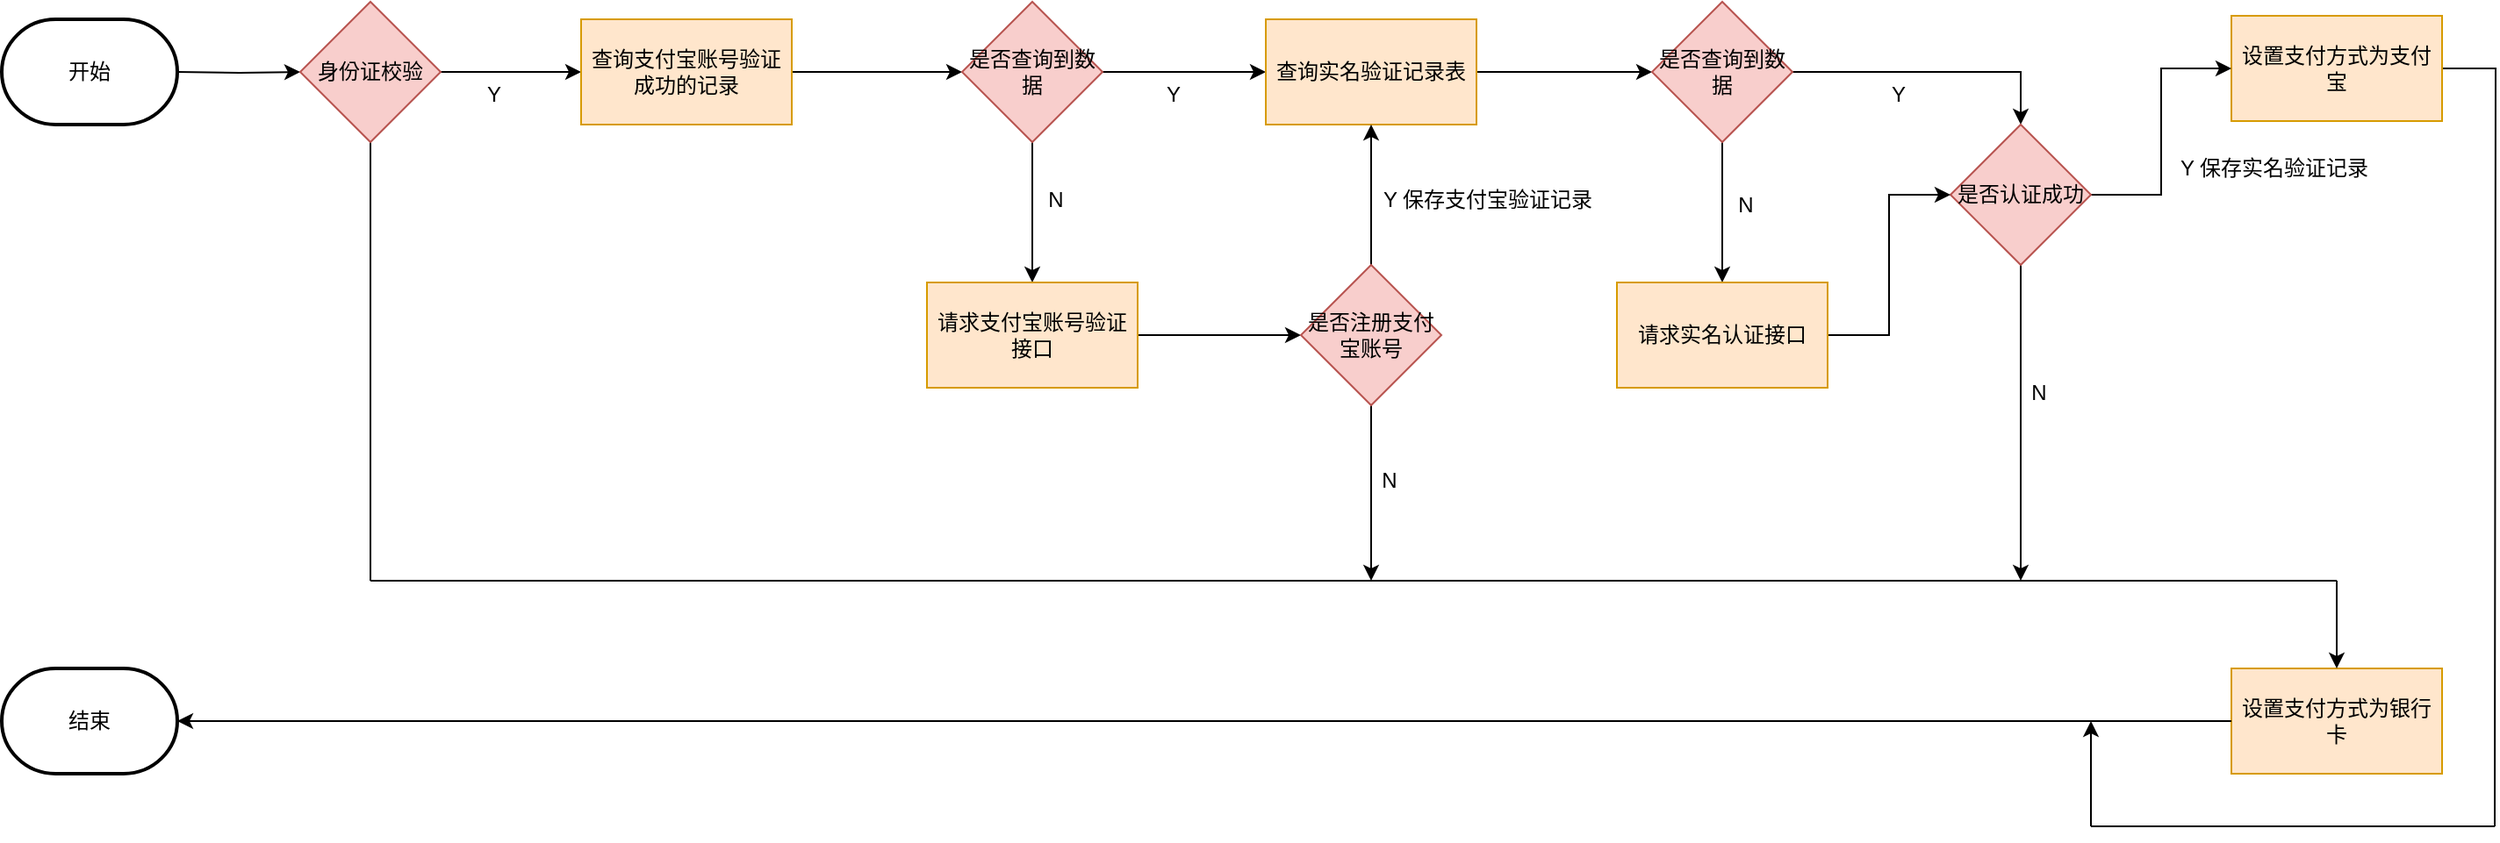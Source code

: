 <mxfile version="24.0.0" type="github">
  <diagram name="第 1 页" id="1bkn0Ovkejx9ZDLXdHxm">
    <mxGraphModel dx="1434" dy="737" grid="1" gridSize="10" guides="1" tooltips="1" connect="1" arrows="1" fold="1" page="1" pageScale="1" pageWidth="1654" pageHeight="2336" math="0" shadow="0">
      <root>
        <mxCell id="0" />
        <mxCell id="1" parent="0" />
        <mxCell id="W5AzSV3STd5MCS2JKmGn-8" value="" style="edgeStyle=orthogonalEdgeStyle;rounded=0;orthogonalLoop=1;jettySize=auto;html=1;" edge="1" parent="1" target="W5AzSV3STd5MCS2JKmGn-4">
          <mxGeometry relative="1" as="geometry">
            <mxPoint x="300" y="180" as="sourcePoint" />
          </mxGeometry>
        </mxCell>
        <mxCell id="W5AzSV3STd5MCS2JKmGn-10" value="" style="edgeStyle=orthogonalEdgeStyle;rounded=0;orthogonalLoop=1;jettySize=auto;html=1;" edge="1" parent="1" source="W5AzSV3STd5MCS2JKmGn-4" target="W5AzSV3STd5MCS2JKmGn-5">
          <mxGeometry relative="1" as="geometry" />
        </mxCell>
        <mxCell id="W5AzSV3STd5MCS2JKmGn-58" style="edgeStyle=orthogonalEdgeStyle;rounded=0;orthogonalLoop=1;jettySize=auto;html=1;endArrow=none;endFill=0;" edge="1" parent="1" source="W5AzSV3STd5MCS2JKmGn-4">
          <mxGeometry relative="1" as="geometry">
            <mxPoint x="410" y="470" as="targetPoint" />
          </mxGeometry>
        </mxCell>
        <mxCell id="W5AzSV3STd5MCS2JKmGn-4" value="身份证校验" style="rhombus;whiteSpace=wrap;html=1;fillColor=#f8cecc;strokeColor=#b85450;" vertex="1" parent="1">
          <mxGeometry x="370" y="140" width="80" height="80" as="geometry" />
        </mxCell>
        <mxCell id="W5AzSV3STd5MCS2JKmGn-9" value="" style="edgeStyle=orthogonalEdgeStyle;rounded=0;orthogonalLoop=1;jettySize=auto;html=1;" edge="1" parent="1" source="W5AzSV3STd5MCS2JKmGn-5" target="W5AzSV3STd5MCS2JKmGn-6">
          <mxGeometry relative="1" as="geometry" />
        </mxCell>
        <mxCell id="W5AzSV3STd5MCS2JKmGn-5" value="查询支付宝账号验证成功的记录" style="rounded=0;whiteSpace=wrap;html=1;fillColor=#ffe6cc;strokeColor=#d79b00;" vertex="1" parent="1">
          <mxGeometry x="530" y="150" width="120" height="60" as="geometry" />
        </mxCell>
        <mxCell id="W5AzSV3STd5MCS2JKmGn-13" value="" style="edgeStyle=orthogonalEdgeStyle;rounded=0;orthogonalLoop=1;jettySize=auto;html=1;" edge="1" parent="1" source="W5AzSV3STd5MCS2JKmGn-6" target="W5AzSV3STd5MCS2JKmGn-11">
          <mxGeometry relative="1" as="geometry" />
        </mxCell>
        <mxCell id="W5AzSV3STd5MCS2JKmGn-15" value="" style="edgeStyle=orthogonalEdgeStyle;rounded=0;orthogonalLoop=1;jettySize=auto;html=1;" edge="1" parent="1" source="W5AzSV3STd5MCS2JKmGn-6" target="W5AzSV3STd5MCS2JKmGn-7">
          <mxGeometry relative="1" as="geometry" />
        </mxCell>
        <mxCell id="W5AzSV3STd5MCS2JKmGn-6" value="是否查询到数据" style="rhombus;whiteSpace=wrap;html=1;fillColor=#f8cecc;strokeColor=#b85450;" vertex="1" parent="1">
          <mxGeometry x="747" y="140" width="80" height="80" as="geometry" />
        </mxCell>
        <mxCell id="W5AzSV3STd5MCS2JKmGn-17" value="" style="edgeStyle=orthogonalEdgeStyle;rounded=0;orthogonalLoop=1;jettySize=auto;html=1;" edge="1" parent="1" source="W5AzSV3STd5MCS2JKmGn-7" target="W5AzSV3STd5MCS2JKmGn-14">
          <mxGeometry relative="1" as="geometry" />
        </mxCell>
        <mxCell id="W5AzSV3STd5MCS2JKmGn-7" value="查询实名验证记录表" style="rounded=0;whiteSpace=wrap;html=1;fillColor=#ffe6cc;strokeColor=#d79b00;" vertex="1" parent="1">
          <mxGeometry x="920" y="150" width="120" height="60" as="geometry" />
        </mxCell>
        <mxCell id="W5AzSV3STd5MCS2JKmGn-41" value="" style="edgeStyle=orthogonalEdgeStyle;rounded=0;orthogonalLoop=1;jettySize=auto;html=1;" edge="1" parent="1" source="W5AzSV3STd5MCS2JKmGn-11" target="W5AzSV3STd5MCS2JKmGn-40">
          <mxGeometry relative="1" as="geometry" />
        </mxCell>
        <mxCell id="W5AzSV3STd5MCS2JKmGn-11" value="请求支付宝账号验证接口" style="rounded=0;whiteSpace=wrap;html=1;fillColor=#ffe6cc;strokeColor=#d79b00;" vertex="1" parent="1">
          <mxGeometry x="727" y="300" width="120" height="60" as="geometry" />
        </mxCell>
        <mxCell id="W5AzSV3STd5MCS2JKmGn-37" value="" style="edgeStyle=orthogonalEdgeStyle;rounded=0;orthogonalLoop=1;jettySize=auto;html=1;" edge="1" parent="1" source="W5AzSV3STd5MCS2JKmGn-14" target="W5AzSV3STd5MCS2JKmGn-36">
          <mxGeometry relative="1" as="geometry" />
        </mxCell>
        <mxCell id="W5AzSV3STd5MCS2JKmGn-50" style="edgeStyle=orthogonalEdgeStyle;rounded=0;orthogonalLoop=1;jettySize=auto;html=1;entryX=0.5;entryY=0;entryDx=0;entryDy=0;" edge="1" parent="1" source="W5AzSV3STd5MCS2JKmGn-14" target="W5AzSV3STd5MCS2JKmGn-34">
          <mxGeometry relative="1" as="geometry" />
        </mxCell>
        <mxCell id="W5AzSV3STd5MCS2JKmGn-14" value="是否查询到数据" style="rhombus;whiteSpace=wrap;html=1;fillColor=#f8cecc;strokeColor=#b85450;" vertex="1" parent="1">
          <mxGeometry x="1140" y="140" width="80" height="80" as="geometry" />
        </mxCell>
        <mxCell id="W5AzSV3STd5MCS2JKmGn-55" style="edgeStyle=orthogonalEdgeStyle;rounded=0;orthogonalLoop=1;jettySize=auto;html=1;endArrow=none;endFill=0;" edge="1" parent="1" source="W5AzSV3STd5MCS2JKmGn-18">
          <mxGeometry relative="1" as="geometry">
            <mxPoint x="1620" y="610" as="targetPoint" />
          </mxGeometry>
        </mxCell>
        <mxCell id="W5AzSV3STd5MCS2JKmGn-18" value="设置支付方式为支付宝" style="rounded=0;whiteSpace=wrap;html=1;fillColor=#ffe6cc;strokeColor=#d79b00;" vertex="1" parent="1">
          <mxGeometry x="1470" y="148" width="120" height="60" as="geometry" />
        </mxCell>
        <mxCell id="W5AzSV3STd5MCS2JKmGn-20" value="设置支付方式为银行卡" style="rounded=0;whiteSpace=wrap;html=1;fillColor=#ffe6cc;strokeColor=#d79b00;" vertex="1" parent="1">
          <mxGeometry x="1470" y="520" width="120" height="60" as="geometry" />
        </mxCell>
        <mxCell id="W5AzSV3STd5MCS2JKmGn-28" value="开始" style="strokeWidth=2;html=1;shape=mxgraph.flowchart.terminator;whiteSpace=wrap;" vertex="1" parent="1">
          <mxGeometry x="200" y="150" width="100" height="60" as="geometry" />
        </mxCell>
        <mxCell id="W5AzSV3STd5MCS2JKmGn-29" value="结束" style="strokeWidth=2;html=1;shape=mxgraph.flowchart.terminator;whiteSpace=wrap;" vertex="1" parent="1">
          <mxGeometry x="200" y="520" width="100" height="60" as="geometry" />
        </mxCell>
        <mxCell id="W5AzSV3STd5MCS2JKmGn-30" value="N" style="text;html=1;align=center;verticalAlign=middle;resizable=0;points=[];autosize=1;strokeColor=none;fillColor=none;" vertex="1" parent="1">
          <mxGeometry x="785" y="238" width="30" height="30" as="geometry" />
        </mxCell>
        <mxCell id="W5AzSV3STd5MCS2JKmGn-31" value="Y" style="text;html=1;align=center;verticalAlign=middle;resizable=0;points=[];autosize=1;strokeColor=none;fillColor=none;" vertex="1" parent="1">
          <mxGeometry x="852" y="178" width="30" height="30" as="geometry" />
        </mxCell>
        <mxCell id="W5AzSV3STd5MCS2JKmGn-32" value="Y" style="text;html=1;align=center;verticalAlign=middle;resizable=0;points=[];autosize=1;strokeColor=none;fillColor=none;" vertex="1" parent="1">
          <mxGeometry x="465" y="178" width="30" height="30" as="geometry" />
        </mxCell>
        <mxCell id="W5AzSV3STd5MCS2JKmGn-52" style="edgeStyle=orthogonalEdgeStyle;rounded=0;orthogonalLoop=1;jettySize=auto;html=1;entryX=0;entryY=0.5;entryDx=0;entryDy=0;" edge="1" parent="1" source="W5AzSV3STd5MCS2JKmGn-34" target="W5AzSV3STd5MCS2JKmGn-18">
          <mxGeometry relative="1" as="geometry" />
        </mxCell>
        <mxCell id="W5AzSV3STd5MCS2JKmGn-63" style="edgeStyle=orthogonalEdgeStyle;rounded=0;orthogonalLoop=1;jettySize=auto;html=1;" edge="1" parent="1" source="W5AzSV3STd5MCS2JKmGn-34">
          <mxGeometry relative="1" as="geometry">
            <mxPoint x="1350" y="470" as="targetPoint" />
          </mxGeometry>
        </mxCell>
        <mxCell id="W5AzSV3STd5MCS2JKmGn-34" value="是否认证成功" style="rhombus;whiteSpace=wrap;html=1;fillColor=#f8cecc;strokeColor=#b85450;" vertex="1" parent="1">
          <mxGeometry x="1310" y="210" width="80" height="80" as="geometry" />
        </mxCell>
        <mxCell id="W5AzSV3STd5MCS2JKmGn-51" style="edgeStyle=orthogonalEdgeStyle;rounded=0;orthogonalLoop=1;jettySize=auto;html=1;entryX=0;entryY=0.5;entryDx=0;entryDy=0;" edge="1" parent="1" source="W5AzSV3STd5MCS2JKmGn-36" target="W5AzSV3STd5MCS2JKmGn-34">
          <mxGeometry relative="1" as="geometry" />
        </mxCell>
        <mxCell id="W5AzSV3STd5MCS2JKmGn-36" value="请求实名认证接口" style="rounded=0;whiteSpace=wrap;html=1;fillColor=#ffe6cc;strokeColor=#d79b00;" vertex="1" parent="1">
          <mxGeometry x="1120" y="300" width="120" height="60" as="geometry" />
        </mxCell>
        <mxCell id="W5AzSV3STd5MCS2JKmGn-42" value="" style="edgeStyle=orthogonalEdgeStyle;rounded=0;orthogonalLoop=1;jettySize=auto;html=1;" edge="1" parent="1" source="W5AzSV3STd5MCS2JKmGn-40" target="W5AzSV3STd5MCS2JKmGn-7">
          <mxGeometry relative="1" as="geometry" />
        </mxCell>
        <mxCell id="W5AzSV3STd5MCS2JKmGn-61" style="edgeStyle=orthogonalEdgeStyle;rounded=0;orthogonalLoop=1;jettySize=auto;html=1;" edge="1" parent="1" source="W5AzSV3STd5MCS2JKmGn-40">
          <mxGeometry relative="1" as="geometry">
            <mxPoint x="980" y="470" as="targetPoint" />
          </mxGeometry>
        </mxCell>
        <mxCell id="W5AzSV3STd5MCS2JKmGn-40" value="是否注册支付宝账号" style="rhombus;whiteSpace=wrap;html=1;fillColor=#f8cecc;strokeColor=#b85450;" vertex="1" parent="1">
          <mxGeometry x="940" y="290" width="80" height="80" as="geometry" />
        </mxCell>
        <mxCell id="W5AzSV3STd5MCS2JKmGn-43" value="Y 保存支付宝验证记录" style="text;html=1;align=center;verticalAlign=middle;resizable=0;points=[];autosize=1;strokeColor=none;fillColor=none;" vertex="1" parent="1">
          <mxGeometry x="976" y="238" width="140" height="30" as="geometry" />
        </mxCell>
        <mxCell id="W5AzSV3STd5MCS2JKmGn-44" value="N" style="text;html=1;align=center;verticalAlign=middle;resizable=0;points=[];autosize=1;strokeColor=none;fillColor=none;" vertex="1" parent="1">
          <mxGeometry x="1178" y="241" width="30" height="30" as="geometry" />
        </mxCell>
        <mxCell id="W5AzSV3STd5MCS2JKmGn-45" value="Y" style="text;html=1;align=center;verticalAlign=middle;resizable=0;points=[];autosize=1;strokeColor=none;fillColor=none;" vertex="1" parent="1">
          <mxGeometry x="1265" y="178" width="30" height="30" as="geometry" />
        </mxCell>
        <mxCell id="W5AzSV3STd5MCS2JKmGn-53" style="edgeStyle=orthogonalEdgeStyle;rounded=0;orthogonalLoop=1;jettySize=auto;html=1;entryX=1;entryY=0.5;entryDx=0;entryDy=0;entryPerimeter=0;" edge="1" parent="1" source="W5AzSV3STd5MCS2JKmGn-20" target="W5AzSV3STd5MCS2JKmGn-29">
          <mxGeometry relative="1" as="geometry">
            <mxPoint x="310" y="550" as="targetPoint" />
          </mxGeometry>
        </mxCell>
        <mxCell id="W5AzSV3STd5MCS2JKmGn-56" value="" style="endArrow=none;html=1;rounded=0;endFill=0;" edge="1" parent="1">
          <mxGeometry width="50" height="50" relative="1" as="geometry">
            <mxPoint x="1620" y="610" as="sourcePoint" />
            <mxPoint x="1390" y="610" as="targetPoint" />
          </mxGeometry>
        </mxCell>
        <mxCell id="W5AzSV3STd5MCS2JKmGn-57" value="" style="endArrow=classic;html=1;rounded=0;" edge="1" parent="1">
          <mxGeometry width="50" height="50" relative="1" as="geometry">
            <mxPoint x="1390" y="610" as="sourcePoint" />
            <mxPoint x="1390" y="550" as="targetPoint" />
          </mxGeometry>
        </mxCell>
        <mxCell id="W5AzSV3STd5MCS2JKmGn-59" value="" style="endArrow=none;html=1;rounded=0;endFill=0;" edge="1" parent="1">
          <mxGeometry width="50" height="50" relative="1" as="geometry">
            <mxPoint x="410" y="470" as="sourcePoint" />
            <mxPoint x="1530" y="470" as="targetPoint" />
          </mxGeometry>
        </mxCell>
        <mxCell id="W5AzSV3STd5MCS2JKmGn-60" value="" style="endArrow=none;startArrow=classic;html=1;rounded=0;endFill=0;exitX=0.5;exitY=0;exitDx=0;exitDy=0;" edge="1" parent="1" source="W5AzSV3STd5MCS2JKmGn-20">
          <mxGeometry width="50" height="50" relative="1" as="geometry">
            <mxPoint x="890" y="460" as="sourcePoint" />
            <mxPoint x="1530" y="470" as="targetPoint" />
          </mxGeometry>
        </mxCell>
        <mxCell id="W5AzSV3STd5MCS2JKmGn-62" value="N" style="text;html=1;align=center;verticalAlign=middle;resizable=0;points=[];autosize=1;strokeColor=none;fillColor=none;" vertex="1" parent="1">
          <mxGeometry x="975" y="398" width="30" height="30" as="geometry" />
        </mxCell>
        <mxCell id="W5AzSV3STd5MCS2JKmGn-64" value="N" style="text;html=1;align=center;verticalAlign=middle;resizable=0;points=[];autosize=1;strokeColor=none;fillColor=none;" vertex="1" parent="1">
          <mxGeometry x="1345" y="348" width="30" height="30" as="geometry" />
        </mxCell>
        <mxCell id="W5AzSV3STd5MCS2JKmGn-65" value="Y 保存实名验证记录" style="text;html=1;align=center;verticalAlign=middle;resizable=0;points=[];autosize=1;strokeColor=none;fillColor=none;" vertex="1" parent="1">
          <mxGeometry x="1429" y="220" width="130" height="30" as="geometry" />
        </mxCell>
      </root>
    </mxGraphModel>
  </diagram>
</mxfile>

